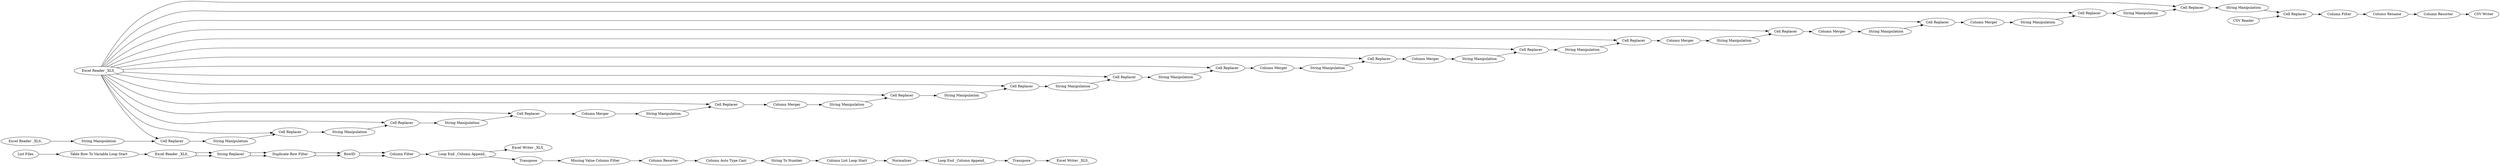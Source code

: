digraph {
	14 [label=RowID]
	16 [label="String Replacer"]
	17 [label="Column Filter"]
	20 [label="Loop End _Column Append_"]
	22 [label="List Files"]
	23 [label="Table Row To Variable Loop Start"]
	24 [label="Excel Reader _XLS_"]
	27 [label="Excel Writer _XLS_"]
	30 [label="Duplicate Row Filter"]
	31 [label=Transpose]
	34 [label=Normalizer]
	35 [label="Column List Loop Start"]
	36 [label="Loop End _Column Append_"]
	37 [label=Transpose]
	38 [label="Excel Writer _XLS_"]
	39 [label="Missing Value Column Filter"]
	40 [label="Column Resorter"]
	41 [label="Column Auto Type Cast"]
	42 [label="String To Number"]
	545 [label="Excel Reader _XLS_"]
	548 [label="Excel Reader _XLS_"]
	560 [label="String Manipulation"]
	561 [label="Cell Replacer"]
	562 [label="String Manipulation"]
	563 [label="Cell Replacer"]
	564 [label="String Manipulation"]
	565 [label="Cell Replacer"]
	566 [label="String Manipulation"]
	567 [label="Cell Replacer"]
	568 [label="String Manipulation"]
	569 [label="Cell Replacer"]
	570 [label="String Manipulation"]
	571 [label="Cell Replacer"]
	572 [label="String Manipulation"]
	573 [label="Cell Replacer"]
	574 [label="String Manipulation"]
	575 [label="Cell Replacer"]
	576 [label="Column Merger"]
	578 [label="Column Merger"]
	579 [label="String Manipulation"]
	580 [label="Cell Replacer"]
	581 [label="Column Merger"]
	582 [label="String Manipulation"]
	583 [label="Cell Replacer"]
	584 [label="Column Merger"]
	585 [label="String Manipulation"]
	586 [label="Cell Replacer"]
	587 [label="Column Merger"]
	588 [label="String Manipulation"]
	589 [label="Cell Replacer"]
	590 [label="Column Merger"]
	591 [label="String Manipulation"]
	592 [label="Cell Replacer"]
	593 [label="Column Merger"]
	594 [label="String Manipulation"]
	595 [label="Cell Replacer"]
	598 [label="String Manipulation"]
	599 [label="Cell Replacer"]
	600 [label="String Manipulation"]
	601 [label="Cell Replacer"]
	602 [label="CSV Writer"]
	603 [label="Column Filter"]
	604 [label="String Manipulation"]
	605 [label="Cell Replacer"]
	606 [label="CSV Reader"]
	607 [label="Column Rename"]
	608 [label="Column Resorter"]
	14 -> 17
	14 -> 17
	16 -> 30
	16 -> 30
	17 -> 20
	20 -> 31
	20 -> 27
	22 -> 23
	23 -> 24
	24 -> 16
	24 -> 16
	30 -> 14
	30 -> 14
	31 -> 39
	34 -> 36
	35 -> 34
	36 -> 37
	37 -> 38
	39 -> 40
	40 -> 41
	41 -> 42
	42 -> 35
	545 -> 561
	545 -> 563
	545 -> 565
	545 -> 567
	545 -> 569
	545 -> 571
	545 -> 573
	545 -> 575
	545 -> 580
	545 -> 583
	545 -> 586
	545 -> 589
	545 -> 592
	545 -> 595
	545 -> 599
	545 -> 601
	548 -> 560
	560 -> 561
	561 -> 562
	562 -> 563
	563 -> 564
	564 -> 565
	565 -> 568
	566 -> 567
	567 -> 582
	568 -> 569
	569 -> 576
	570 -> 571
	571 -> 566
	572 -> 573
	573 -> 578
	574 -> 575
	575 -> 570
	576 -> 572
	578 -> 574
	579 -> 580
	580 -> 581
	581 -> 591
	582 -> 583
	583 -> 584
	584 -> 588
	585 -> 586
	586 -> 587
	587 -> 579
	588 -> 589
	589 -> 590
	590 -> 600
	591 -> 592
	592 -> 593
	593 -> 598
	594 -> 595
	595 -> 604
	598 -> 599
	599 -> 594
	600 -> 601
	601 -> 585
	603 -> 607
	604 -> 605
	605 -> 603
	606 -> 605
	607 -> 608
	608 -> 602
	rankdir=LR
}
